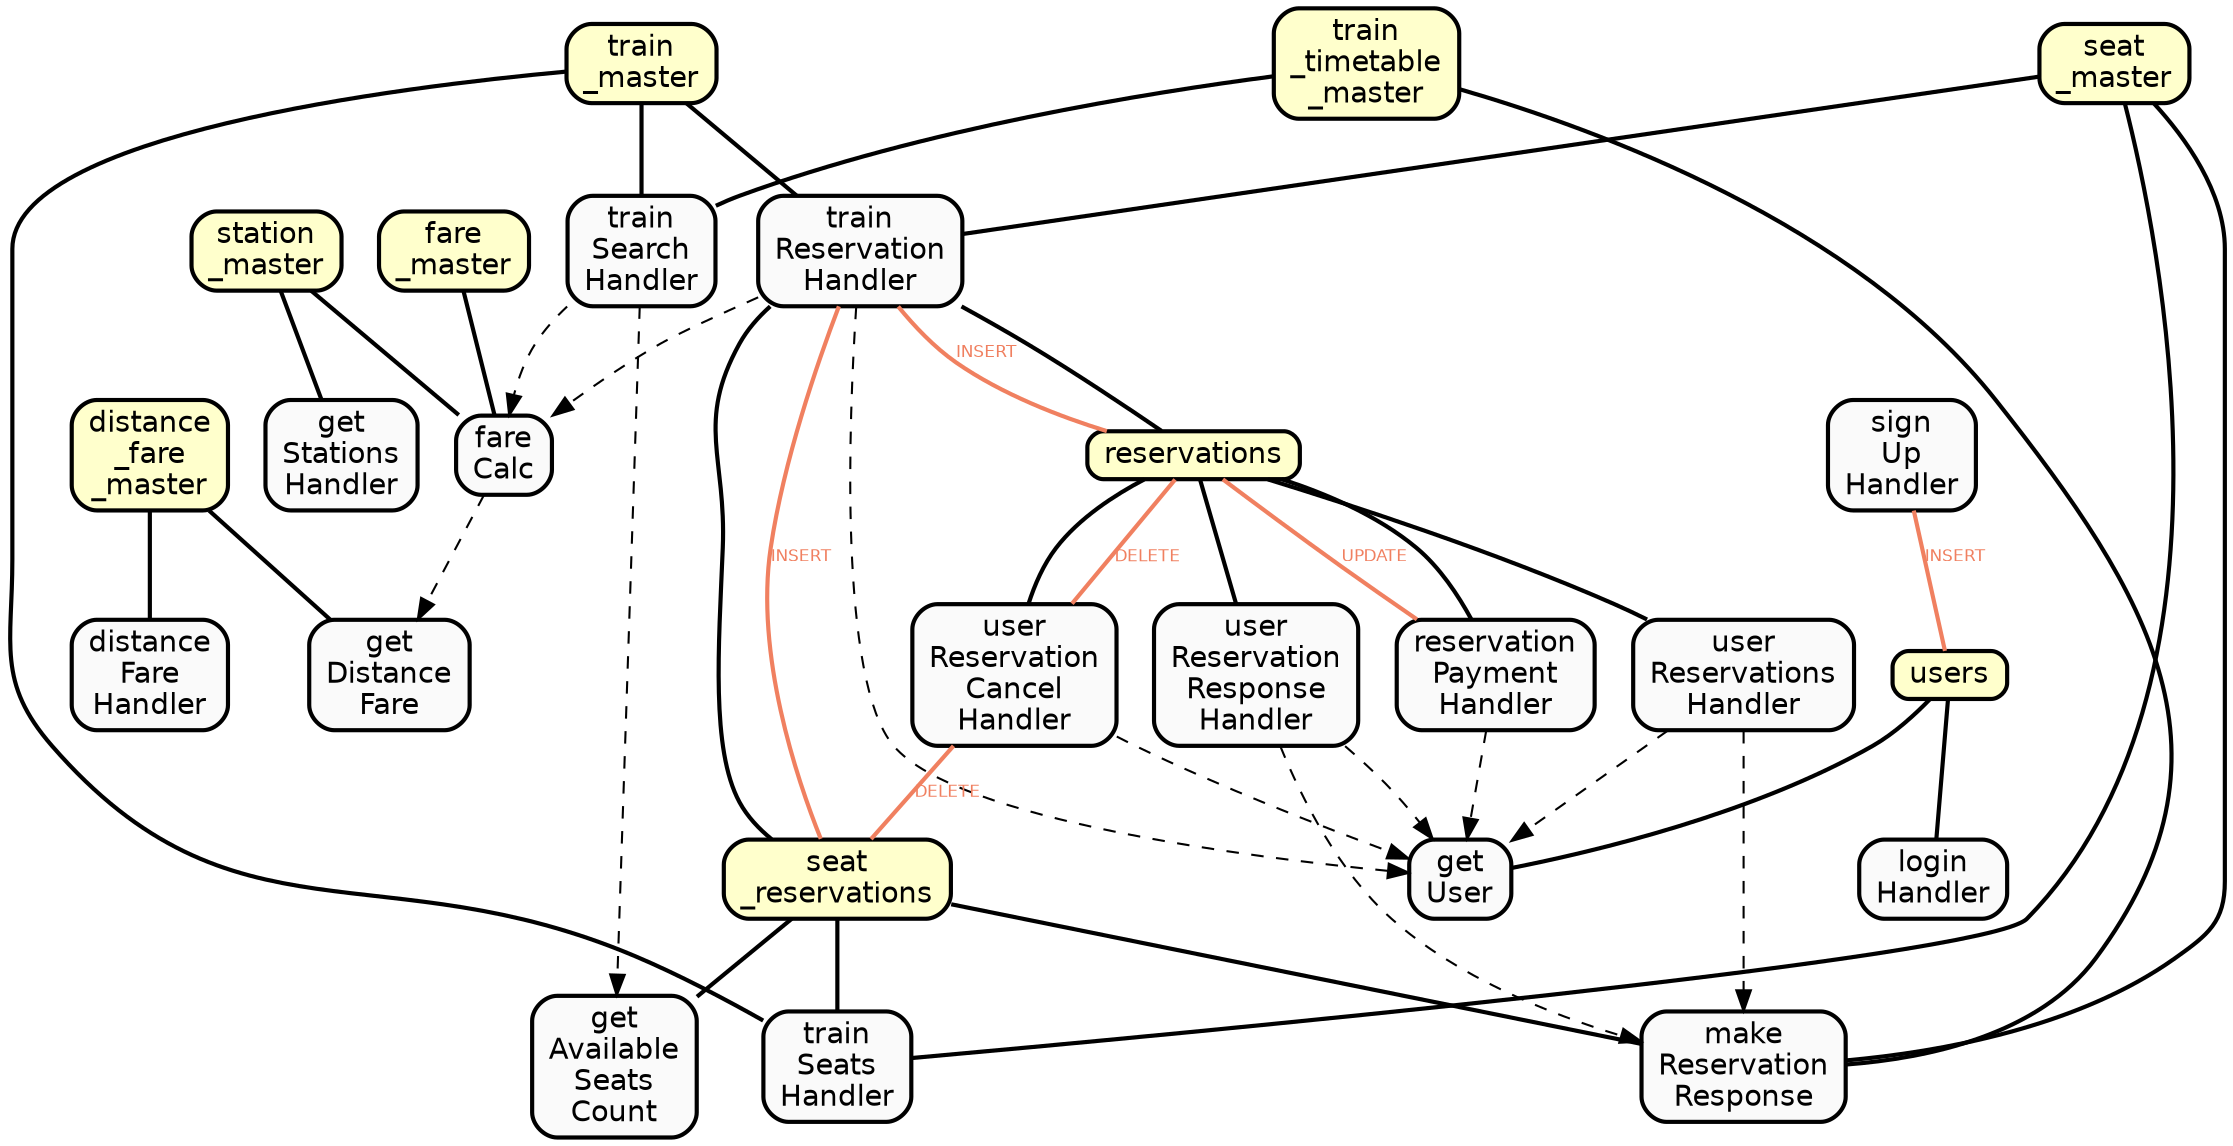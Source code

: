 
    digraph  {
      layout = "dot";
      // overlap = false;
      // splines = true;
      node[
        // landscape = true,
        width = 0.2,
        height = 0.2,
        fontname = "Helvetica",
        style = "filled",
        fillcolor = "#fafafa",
        shape = box,
        style = "filled, bold, rounded"
      ];
      edge[
        len = 0.1,
        fontsize = "8",
        fontname = "Helvetica",
        style = "dashed",
    ];
      a2 -> a4; 
a2[label="fare
Calc"];
a4[label="get
Distance
Fare"];
a9 -> a6; 
a9[label="reservation
Payment
Handler"];
a6[label="get
User"];
a11 -> a2; 
a11[label="train
Reservation
Handler"];
a2[label="fare
Calc"];
a11 -> a6; 
a11[label="train
Reservation
Handler"];
a6[label="get
User"];
a12 -> a2; 
a12[label="train
Search
Handler"];
a2[label="fare
Calc"];
a12 -> a3; 
a12[label="train
Search
Handler"];
a3[label="get
Available
Seats
Count"];
a14 -> a6; 
a14[label="user
Reservation
Cancel
Handler"];
a6[label="get
User"];
a15 -> a6; 
a15[label="user
Reservation
Response
Handler"];
a6[label="get
User"];
a15 -> a8; 
a15[label="user
Reservation
Response
Handler"];
a8[label="make
Reservation
Response"];
a16 -> a6; 
a16[label="user
Reservations
Handler"];
a6[label="get
User"];
a16 -> a8; 
a16[label="user
Reservations
Handler"];
a8[label="make
Reservation
Response"];

      distance_fare_master -> a1[style="bold"][dir="none"];
distance_fare_master[label="distance
_fare
_master",shape=box, style="filled, bold, rounded", fillcolor="#ffffcc"];
a1[label="distance
Fare
Handler"];
station_master -> a2[style="bold"][dir="none"];
station_master[label="station
_master",shape=box, style="filled, bold, rounded", fillcolor="#ffffcc"];
fare_master -> a2[style="bold"][dir="none"];
fare_master[label="fare
_master",shape=box, style="filled, bold, rounded", fillcolor="#ffffcc"];
a2[label="fare
Calc"];
seat_reservations -> a3[style="bold"][dir="none"];
seat_reservations[label="seat
_reservations",shape=box, style="filled, bold, rounded", fillcolor="#ffffcc"];
a3[label="get
Available
Seats
Count"];
distance_fare_master -> a4[style="bold"][dir="none"];
distance_fare_master[label="distance
_fare
_master",shape=box, style="filled, bold, rounded", fillcolor="#ffffcc"];
a4[label="get
Distance
Fare"];
station_master -> a5[style="bold"][dir="none"];
station_master[label="station
_master",shape=box, style="filled, bold, rounded", fillcolor="#ffffcc"];
a5[label="get
Stations
Handler"];
users -> a6[style="bold"][dir="none"];
users[label="users",shape=box, style="filled, bold, rounded", fillcolor="#ffffcc"];
a6[label="get
User"];
users -> a7[style="bold"][dir="none"];
users[label="users",shape=box, style="filled, bold, rounded", fillcolor="#ffffcc"];
a7[label="login
Handler"];
train_timetable_master -> a8[style="bold"][dir="none"];
train_timetable_master[label="train
_timetable
_master",shape=box, style="filled, bold, rounded", fillcolor="#ffffcc"];
seat_reservations -> a8[style="bold"][dir="none"];
seat_reservations[label="seat
_reservations",shape=box, style="filled, bold, rounded", fillcolor="#ffffcc"];
seat_master -> a8[style="bold"][dir="none"];
seat_master[label="seat
_master",shape=box, style="filled, bold, rounded", fillcolor="#ffffcc"];
a8[label="make
Reservation
Response"];
reservations -> a9[style="bold"][dir="none"];
reservations[label="reservations",shape=box, style="filled, bold, rounded", fillcolor="#ffffcc"];
a9 -> reservations[style="bold",dir="none",label="UPDATE",color="#f08060",fontcolor="#f08060"];
reservations[label="reservations",shape=box, style="filled, bold, rounded", fillcolor="#ffffcc"];
a9[label="reservation
Payment
Handler"];
a10 -> users[style="bold",dir="none",label="INSERT",color="#f08060",fontcolor="#f08060"];
users[label="users",shape=box, style="filled, bold, rounded", fillcolor="#ffffcc"];
a10[label="sign
Up
Handler"];
train_master -> a11[style="bold"][dir="none"];
train_master[label="train
_master",shape=box, style="filled, bold, rounded", fillcolor="#ffffcc"];
seat_master -> a11[style="bold"][dir="none"];
seat_master[label="seat
_master",shape=box, style="filled, bold, rounded", fillcolor="#ffffcc"];
seat_reservations -> a11[style="bold"][dir="none"];
seat_reservations[label="seat
_reservations",shape=box, style="filled, bold, rounded", fillcolor="#ffffcc"];
reservations -> a11[style="bold"][dir="none"];
reservations[label="reservations",shape=box, style="filled, bold, rounded", fillcolor="#ffffcc"];
a11 -> reservations[style="bold",dir="none",label="INSERT",color="#f08060",fontcolor="#f08060"];
reservations[label="reservations",shape=box, style="filled, bold, rounded", fillcolor="#ffffcc"];
a11 -> seat_reservations[style="bold",dir="none",label="INSERT",color="#f08060",fontcolor="#f08060"];
seat_reservations[label="seat
_reservations",shape=box, style="filled, bold, rounded", fillcolor="#ffffcc"];
a11[label="train
Reservation
Handler"];
train_master -> a12[style="bold"][dir="none"];
train_master[label="train
_master",shape=box, style="filled, bold, rounded", fillcolor="#ffffcc"];
train_timetable_master -> a12[style="bold"][dir="none"];
train_timetable_master[label="train
_timetable
_master",shape=box, style="filled, bold, rounded", fillcolor="#ffffcc"];
a12[label="train
Search
Handler"];
train_master -> a13[style="bold"][dir="none"];
train_master[label="train
_master",shape=box, style="filled, bold, rounded", fillcolor="#ffffcc"];
seat_master -> a13[style="bold"][dir="none"];
seat_master[label="seat
_master",shape=box, style="filled, bold, rounded", fillcolor="#ffffcc"];
seat_reservations -> a13[style="bold"][dir="none"];
seat_reservations[label="seat
_reservations",shape=box, style="filled, bold, rounded", fillcolor="#ffffcc"];
a13[label="train
Seats
Handler"];
reservations -> a14[style="bold"][dir="none"];
reservations[label="reservations",shape=box, style="filled, bold, rounded", fillcolor="#ffffcc"];
a14 -> reservations[style="bold",dir="none",label="DELETE",color="#f08060",fontcolor="#f08060"];
reservations[label="reservations",shape=box, style="filled, bold, rounded", fillcolor="#ffffcc"];
a14 -> seat_reservations[style="bold",dir="none",label="DELETE",color="#f08060",fontcolor="#f08060"];
seat_reservations[label="seat
_reservations",shape=box, style="filled, bold, rounded", fillcolor="#ffffcc"];
a14[label="user
Reservation
Cancel
Handler"];
reservations -> a15[style="bold"][dir="none"];
reservations[label="reservations",shape=box, style="filled, bold, rounded", fillcolor="#ffffcc"];
a15[label="user
Reservation
Response
Handler"];
reservations -> a16[style="bold"][dir="none"];
reservations[label="reservations",shape=box, style="filled, bold, rounded", fillcolor="#ffffcc"];
a16[label="user
Reservations
Handler"];

    }